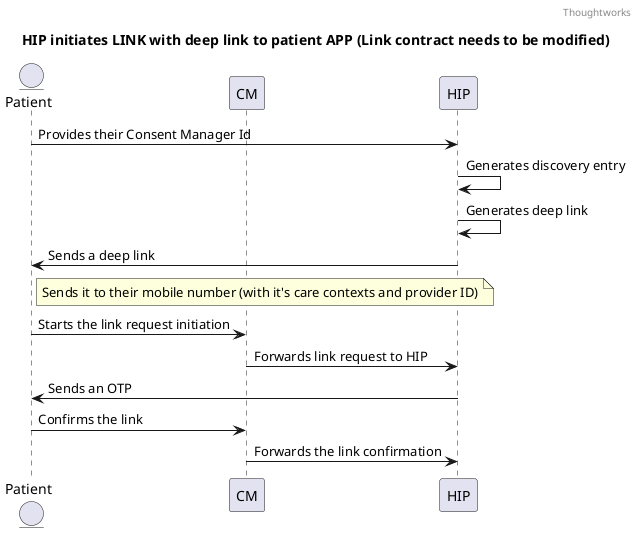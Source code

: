 @startuml

header Thoughtworks
title HIP initiates LINK with deep link to patient APP (Link contract needs to be modified)

entity Patient
participant CM
participant HIP

Patient->HIP: Provides their Consent Manager Id
HIP -> HIP: Generates discovery entry
HIP->HIP: Generates deep link
HIP->Patient: Sends a deep link
note right of Patient: Sends it to their mobile number (with it's care contexts and provider ID)
Patient -> CM: Starts the link request initiation
CM -> HIP: Forwards link request to HIP
HIP -> Patient: Sends an OTP
Patient -> CM: Confirms the link
CM -> HIP: Forwards the link confirmation

@enduml